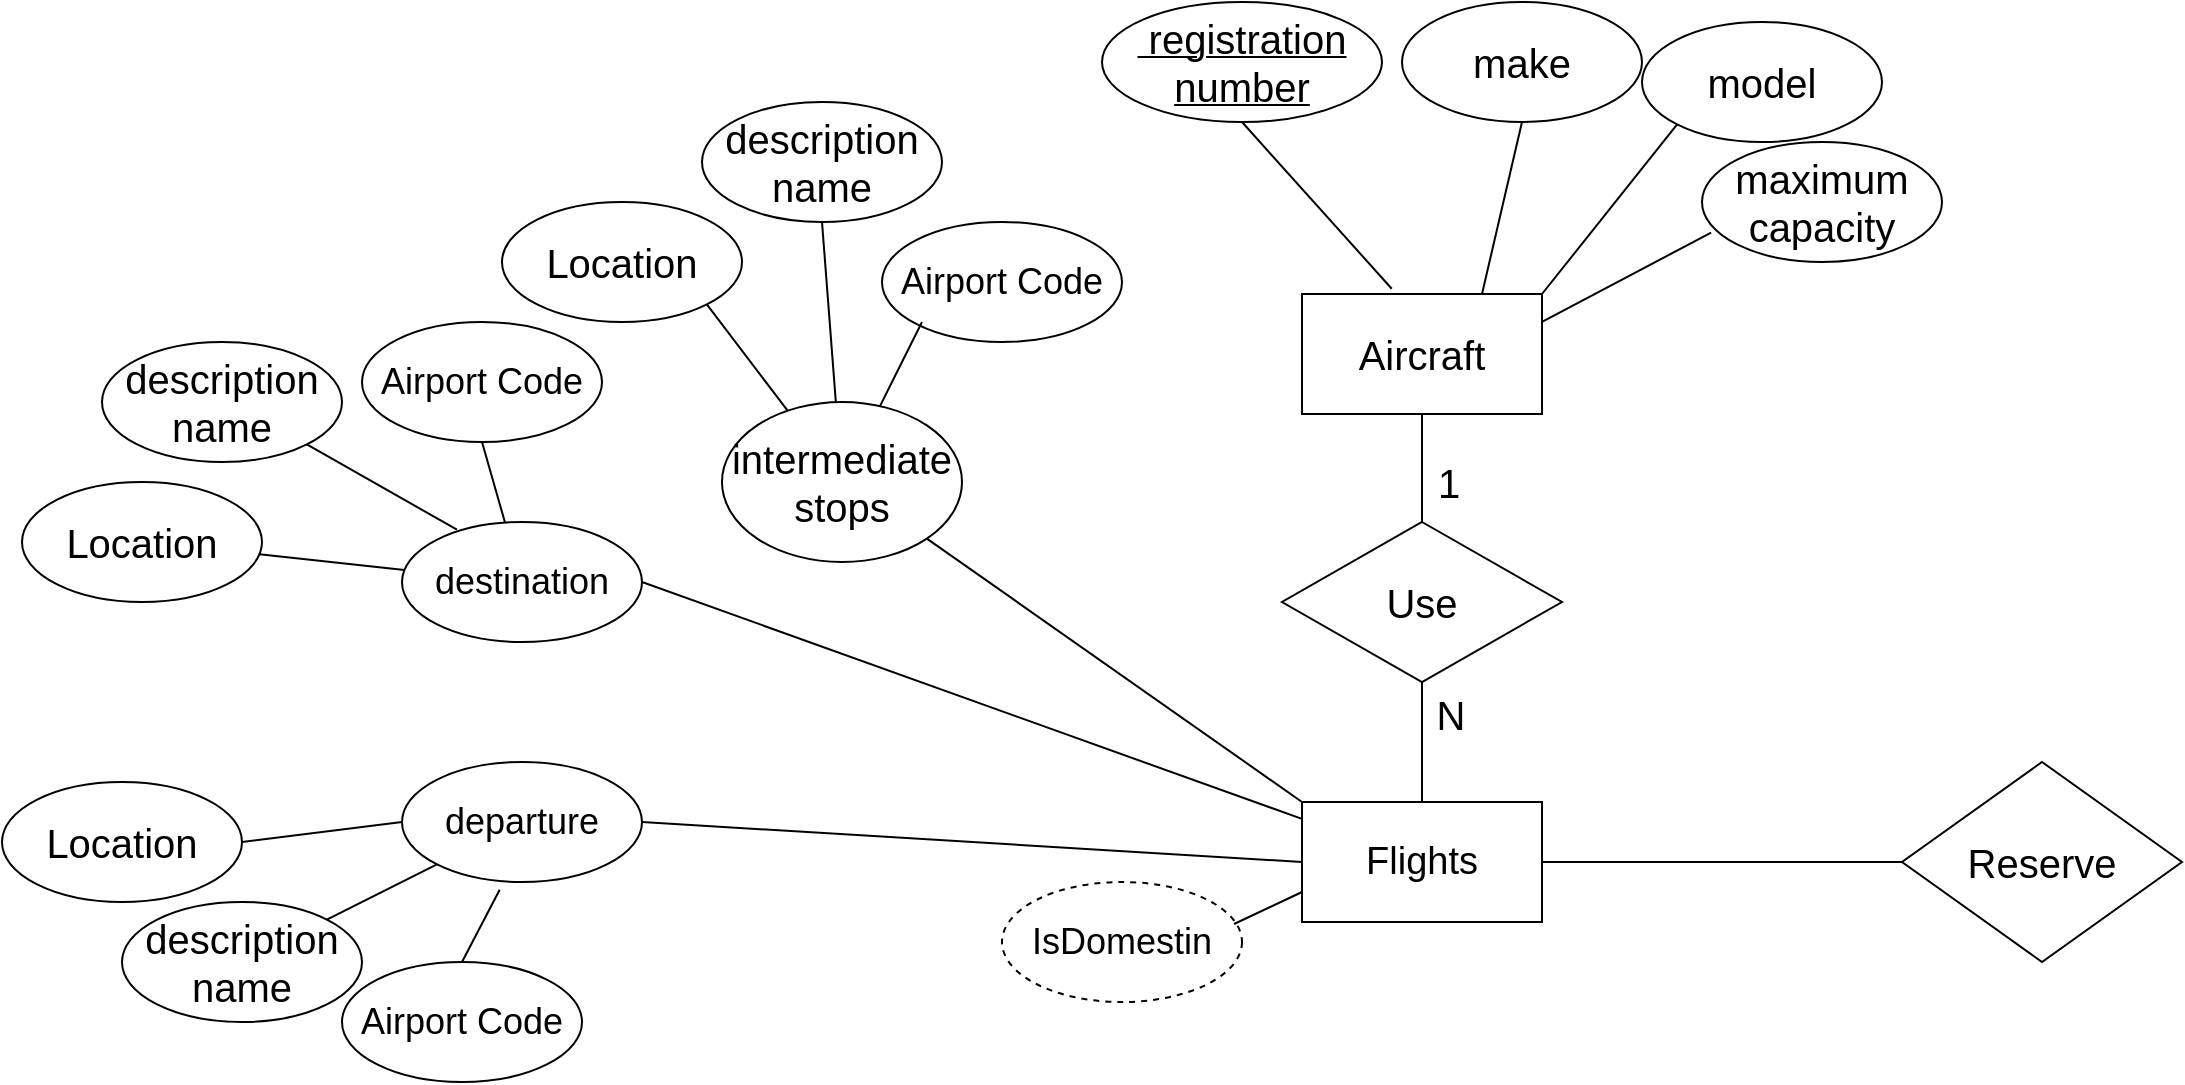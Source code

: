 <mxfile version="15.7.0" type="github">
  <diagram id="3nHWKs5S-ABrskF8WtKg" name="Page-1">
    <mxGraphModel dx="2014" dy="1089" grid="1" gridSize="10" guides="1" tooltips="1" connect="1" arrows="1" fold="1" page="1" pageScale="1" pageWidth="4681" pageHeight="3300" math="0" shadow="0">
      <root>
        <mxCell id="0" />
        <mxCell id="1" parent="0" />
        <mxCell id="D0vi7zzEL4y-7OBPKq5H-2" value="&lt;font style=&quot;font-size: 20px&quot;&gt;Aircraft&lt;/font&gt;" style="rounded=0;whiteSpace=wrap;html=1;" vertex="1" parent="1">
          <mxGeometry x="680" y="186" width="120" height="60" as="geometry" />
        </mxCell>
        <mxCell id="D0vi7zzEL4y-7OBPKq5H-3" value="&lt;u&gt;&lt;font style=&quot;font-size: 20px&quot;&gt;&amp;nbsp;registration number&lt;/font&gt;&lt;/u&gt;" style="ellipse;whiteSpace=wrap;html=1;" vertex="1" parent="1">
          <mxGeometry x="580" y="40" width="140" height="60" as="geometry" />
        </mxCell>
        <mxCell id="D0vi7zzEL4y-7OBPKq5H-4" value="" style="endArrow=none;html=1;rounded=0;entryX=0.5;entryY=1;entryDx=0;entryDy=0;exitX=0.374;exitY=-0.044;exitDx=0;exitDy=0;exitPerimeter=0;" edge="1" parent="1" source="D0vi7zzEL4y-7OBPKq5H-2" target="D0vi7zzEL4y-7OBPKq5H-3">
          <mxGeometry width="50" height="50" relative="1" as="geometry">
            <mxPoint x="730" y="186" as="sourcePoint" />
            <mxPoint x="780" y="136" as="targetPoint" />
          </mxGeometry>
        </mxCell>
        <mxCell id="D0vi7zzEL4y-7OBPKq5H-6" value="&lt;font style=&quot;font-size: 20px&quot;&gt;make&lt;/font&gt;" style="ellipse;whiteSpace=wrap;html=1;" vertex="1" parent="1">
          <mxGeometry x="730" y="40" width="120" height="60" as="geometry" />
        </mxCell>
        <mxCell id="D0vi7zzEL4y-7OBPKq5H-8" value="&lt;font style=&quot;font-size: 20px&quot;&gt;model&lt;/font&gt;" style="ellipse;whiteSpace=wrap;html=1;" vertex="1" parent="1">
          <mxGeometry x="850" y="50" width="120" height="60" as="geometry" />
        </mxCell>
        <mxCell id="D0vi7zzEL4y-7OBPKq5H-9" value="&lt;font style=&quot;font-size: 20px&quot;&gt;maximum capacity&lt;/font&gt;" style="ellipse;whiteSpace=wrap;html=1;" vertex="1" parent="1">
          <mxGeometry x="880" y="110" width="120" height="60" as="geometry" />
        </mxCell>
        <mxCell id="D0vi7zzEL4y-7OBPKq5H-11" value="" style="endArrow=none;html=1;rounded=0;entryX=0.5;entryY=1;entryDx=0;entryDy=0;" edge="1" parent="1" target="D0vi7zzEL4y-7OBPKq5H-6">
          <mxGeometry width="50" height="50" relative="1" as="geometry">
            <mxPoint x="770" y="186" as="sourcePoint" />
            <mxPoint x="820" y="136" as="targetPoint" />
          </mxGeometry>
        </mxCell>
        <mxCell id="D0vi7zzEL4y-7OBPKq5H-12" value="" style="endArrow=none;html=1;rounded=0;entryX=0;entryY=1;entryDx=0;entryDy=0;exitX=1;exitY=0;exitDx=0;exitDy=0;" edge="1" parent="1" source="D0vi7zzEL4y-7OBPKq5H-2" target="D0vi7zzEL4y-7OBPKq5H-8">
          <mxGeometry width="50" height="50" relative="1" as="geometry">
            <mxPoint x="790" y="206" as="sourcePoint" />
            <mxPoint x="840" y="156" as="targetPoint" />
          </mxGeometry>
        </mxCell>
        <mxCell id="D0vi7zzEL4y-7OBPKq5H-13" value="" style="endArrow=none;html=1;rounded=0;entryX=0.038;entryY=0.755;entryDx=0;entryDy=0;entryPerimeter=0;exitX=1;exitY=0.233;exitDx=0;exitDy=0;exitPerimeter=0;" edge="1" parent="1" source="D0vi7zzEL4y-7OBPKq5H-2" target="D0vi7zzEL4y-7OBPKq5H-9">
          <mxGeometry width="50" height="50" relative="1" as="geometry">
            <mxPoint x="790" y="216" as="sourcePoint" />
            <mxPoint x="840" y="166" as="targetPoint" />
          </mxGeometry>
        </mxCell>
        <mxCell id="D0vi7zzEL4y-7OBPKq5H-14" value="&lt;font style=&quot;font-size: 19px&quot;&gt;Flights&lt;/font&gt;" style="rounded=0;whiteSpace=wrap;html=1;" vertex="1" parent="1">
          <mxGeometry x="680" y="440" width="120" height="60" as="geometry" />
        </mxCell>
        <mxCell id="D0vi7zzEL4y-7OBPKq5H-16" value="&lt;font style=&quot;font-size: 18px&quot;&gt;destination&lt;/font&gt;" style="ellipse;whiteSpace=wrap;html=1;" vertex="1" parent="1">
          <mxGeometry x="230" y="300" width="120" height="60" as="geometry" />
        </mxCell>
        <mxCell id="D0vi7zzEL4y-7OBPKq5H-17" value="" style="endArrow=none;html=1;rounded=0;fontSize=20;exitX=1;exitY=0.5;exitDx=0;exitDy=0;" edge="1" parent="1" source="D0vi7zzEL4y-7OBPKq5H-16" target="D0vi7zzEL4y-7OBPKq5H-14">
          <mxGeometry width="50" height="50" relative="1" as="geometry">
            <mxPoint x="520" y="480" as="sourcePoint" />
            <mxPoint x="570" y="430" as="targetPoint" />
          </mxGeometry>
        </mxCell>
        <mxCell id="D0vi7zzEL4y-7OBPKq5H-19" value="&lt;span style=&quot;font-size: 18px&quot;&gt;IsDomestin&lt;/span&gt;" style="ellipse;whiteSpace=wrap;html=1;dashed=1;" vertex="1" parent="1">
          <mxGeometry x="530" y="480" width="120" height="60" as="geometry" />
        </mxCell>
        <mxCell id="D0vi7zzEL4y-7OBPKq5H-21" value="" style="endArrow=none;html=1;rounded=0;fontSize=20;entryX=0;entryY=0.75;entryDx=0;entryDy=0;exitX=0.967;exitY=0.35;exitDx=0;exitDy=0;exitPerimeter=0;" edge="1" parent="1" source="D0vi7zzEL4y-7OBPKq5H-19" target="D0vi7zzEL4y-7OBPKq5H-14">
          <mxGeometry width="50" height="50" relative="1" as="geometry">
            <mxPoint x="510" y="620" as="sourcePoint" />
            <mxPoint x="560" y="570" as="targetPoint" />
          </mxGeometry>
        </mxCell>
        <mxCell id="D0vi7zzEL4y-7OBPKq5H-23" value="" style="endArrow=none;html=1;rounded=0;fontSize=20;entryX=0;entryY=0.5;entryDx=0;entryDy=0;exitX=1;exitY=0.5;exitDx=0;exitDy=0;" edge="1" parent="1" source="D0vi7zzEL4y-7OBPKq5H-26" target="D0vi7zzEL4y-7OBPKq5H-14">
          <mxGeometry width="50" height="50" relative="1" as="geometry">
            <mxPoint x="350" y="450" as="sourcePoint" />
            <mxPoint x="760" y="340" as="targetPoint" />
          </mxGeometry>
        </mxCell>
        <mxCell id="D0vi7zzEL4y-7OBPKq5H-26" value="&lt;span style=&quot;font-size: 18px&quot;&gt;departure&lt;/span&gt;" style="ellipse;whiteSpace=wrap;html=1;" vertex="1" parent="1">
          <mxGeometry x="230" y="420" width="120" height="60" as="geometry" />
        </mxCell>
        <mxCell id="D0vi7zzEL4y-7OBPKq5H-28" value="&lt;span style=&quot;font-size: 18px&quot;&gt;Airport Code&lt;/span&gt;" style="ellipse;whiteSpace=wrap;html=1;" vertex="1" parent="1">
          <mxGeometry x="210" y="200" width="120" height="60" as="geometry" />
        </mxCell>
        <mxCell id="D0vi7zzEL4y-7OBPKq5H-29" value="" style="endArrow=none;html=1;rounded=0;fontSize=20;entryX=0.5;entryY=1;entryDx=0;entryDy=0;" edge="1" parent="1" source="D0vi7zzEL4y-7OBPKq5H-16" target="D0vi7zzEL4y-7OBPKq5H-28">
          <mxGeometry width="50" height="50" relative="1" as="geometry">
            <mxPoint x="710" y="380" as="sourcePoint" />
            <mxPoint x="760" y="330" as="targetPoint" />
          </mxGeometry>
        </mxCell>
        <mxCell id="D0vi7zzEL4y-7OBPKq5H-30" value="&lt;font style=&quot;font-size: 20px&quot;&gt;description name&lt;/font&gt;" style="ellipse;whiteSpace=wrap;html=1;" vertex="1" parent="1">
          <mxGeometry x="80" y="210" width="120" height="60" as="geometry" />
        </mxCell>
        <mxCell id="D0vi7zzEL4y-7OBPKq5H-31" value="&lt;font style=&quot;font-size: 20px&quot;&gt;Location&lt;/font&gt;" style="ellipse;whiteSpace=wrap;html=1;" vertex="1" parent="1">
          <mxGeometry x="40" y="280" width="120" height="60" as="geometry" />
        </mxCell>
        <mxCell id="D0vi7zzEL4y-7OBPKq5H-32" value="" style="endArrow=none;html=1;rounded=0;fontSize=20;entryX=1;entryY=1;entryDx=0;entryDy=0;exitX=0.229;exitY=0.064;exitDx=0;exitDy=0;exitPerimeter=0;" edge="1" parent="1" source="D0vi7zzEL4y-7OBPKq5H-16" target="D0vi7zzEL4y-7OBPKq5H-30">
          <mxGeometry width="50" height="50" relative="1" as="geometry">
            <mxPoint x="710" y="360" as="sourcePoint" />
            <mxPoint x="760" y="310" as="targetPoint" />
          </mxGeometry>
        </mxCell>
        <mxCell id="D0vi7zzEL4y-7OBPKq5H-34" value="" style="endArrow=none;html=1;rounded=0;fontSize=20;" edge="1" parent="1" source="D0vi7zzEL4y-7OBPKq5H-16" target="D0vi7zzEL4y-7OBPKq5H-31">
          <mxGeometry width="50" height="50" relative="1" as="geometry">
            <mxPoint x="710" y="360" as="sourcePoint" />
            <mxPoint x="760" y="310" as="targetPoint" />
          </mxGeometry>
        </mxCell>
        <mxCell id="D0vi7zzEL4y-7OBPKq5H-35" value="&lt;span style=&quot;font-size: 18px&quot;&gt;Airport Code&lt;/span&gt;" style="ellipse;whiteSpace=wrap;html=1;" vertex="1" parent="1">
          <mxGeometry x="200" y="520" width="120" height="60" as="geometry" />
        </mxCell>
        <mxCell id="D0vi7zzEL4y-7OBPKq5H-36" value="&lt;font style=&quot;font-size: 20px&quot;&gt;description name&lt;/font&gt;" style="ellipse;whiteSpace=wrap;html=1;" vertex="1" parent="1">
          <mxGeometry x="90" y="490" width="120" height="60" as="geometry" />
        </mxCell>
        <mxCell id="D0vi7zzEL4y-7OBPKq5H-37" value="&lt;font style=&quot;font-size: 20px&quot;&gt;Location&lt;/font&gt;" style="ellipse;whiteSpace=wrap;html=1;" vertex="1" parent="1">
          <mxGeometry x="30" y="430" width="120" height="60" as="geometry" />
        </mxCell>
        <mxCell id="D0vi7zzEL4y-7OBPKq5H-38" value="" style="endArrow=none;html=1;rounded=0;fontSize=20;exitX=0.5;exitY=0;exitDx=0;exitDy=0;entryX=0.407;entryY=1.064;entryDx=0;entryDy=0;entryPerimeter=0;" edge="1" parent="1" source="D0vi7zzEL4y-7OBPKq5H-35" target="D0vi7zzEL4y-7OBPKq5H-26">
          <mxGeometry width="50" height="50" relative="1" as="geometry">
            <mxPoint x="860" y="490" as="sourcePoint" />
            <mxPoint x="910" y="440" as="targetPoint" />
          </mxGeometry>
        </mxCell>
        <mxCell id="D0vi7zzEL4y-7OBPKq5H-39" value="" style="endArrow=none;html=1;rounded=0;fontSize=20;exitX=1;exitY=0;exitDx=0;exitDy=0;" edge="1" parent="1" source="D0vi7zzEL4y-7OBPKq5H-36" target="D0vi7zzEL4y-7OBPKq5H-26">
          <mxGeometry width="50" height="50" relative="1" as="geometry">
            <mxPoint x="860" y="490" as="sourcePoint" />
            <mxPoint x="910" y="440" as="targetPoint" />
          </mxGeometry>
        </mxCell>
        <mxCell id="D0vi7zzEL4y-7OBPKq5H-40" value="" style="endArrow=none;html=1;rounded=0;fontSize=20;exitX=1;exitY=0.5;exitDx=0;exitDy=0;entryX=0;entryY=0.5;entryDx=0;entryDy=0;" edge="1" parent="1" source="D0vi7zzEL4y-7OBPKq5H-37" target="D0vi7zzEL4y-7OBPKq5H-26">
          <mxGeometry width="50" height="50" relative="1" as="geometry">
            <mxPoint x="860" y="490" as="sourcePoint" />
            <mxPoint x="910" y="440" as="targetPoint" />
          </mxGeometry>
        </mxCell>
        <mxCell id="D0vi7zzEL4y-7OBPKq5H-41" value="&lt;span style=&quot;font-size: 18px&quot;&gt;Airport Code&lt;/span&gt;" style="ellipse;whiteSpace=wrap;html=1;" vertex="1" parent="1">
          <mxGeometry x="470" y="150" width="120" height="60" as="geometry" />
        </mxCell>
        <mxCell id="D0vi7zzEL4y-7OBPKq5H-42" value="&lt;font style=&quot;font-size: 20px&quot;&gt;description name&lt;/font&gt;" style="ellipse;whiteSpace=wrap;html=1;" vertex="1" parent="1">
          <mxGeometry x="380" y="90" width="120" height="60" as="geometry" />
        </mxCell>
        <mxCell id="D0vi7zzEL4y-7OBPKq5H-43" value="&lt;font style=&quot;font-size: 20px&quot;&gt;Location&lt;/font&gt;" style="ellipse;whiteSpace=wrap;html=1;" vertex="1" parent="1">
          <mxGeometry x="280" y="140" width="120" height="60" as="geometry" />
        </mxCell>
        <mxCell id="D0vi7zzEL4y-7OBPKq5H-44" value="intermediate stops" style="ellipse;whiteSpace=wrap;html=1;fontSize=20;align=center;" vertex="1" parent="1">
          <mxGeometry x="390" y="240" width="120" height="80" as="geometry" />
        </mxCell>
        <mxCell id="D0vi7zzEL4y-7OBPKq5H-45" value="" style="endArrow=none;html=1;rounded=0;fontSize=20;" edge="1" parent="1" source="D0vi7zzEL4y-7OBPKq5H-44">
          <mxGeometry width="50" height="50" relative="1" as="geometry">
            <mxPoint x="860" y="490" as="sourcePoint" />
            <mxPoint x="490" y="200" as="targetPoint" />
          </mxGeometry>
        </mxCell>
        <mxCell id="D0vi7zzEL4y-7OBPKq5H-46" value="" style="endArrow=none;html=1;rounded=0;fontSize=20;entryX=0.5;entryY=1;entryDx=0;entryDy=0;" edge="1" parent="1" source="D0vi7zzEL4y-7OBPKq5H-44" target="D0vi7zzEL4y-7OBPKq5H-42">
          <mxGeometry width="50" height="50" relative="1" as="geometry">
            <mxPoint x="720" y="250" as="sourcePoint" />
            <mxPoint x="910" y="440" as="targetPoint" />
          </mxGeometry>
        </mxCell>
        <mxCell id="D0vi7zzEL4y-7OBPKq5H-47" value="" style="endArrow=none;html=1;rounded=0;fontSize=20;entryX=1;entryY=1;entryDx=0;entryDy=0;" edge="1" parent="1" source="D0vi7zzEL4y-7OBPKq5H-44" target="D0vi7zzEL4y-7OBPKq5H-43">
          <mxGeometry width="50" height="50" relative="1" as="geometry">
            <mxPoint x="510" y="240" as="sourcePoint" />
            <mxPoint x="910" y="440" as="targetPoint" />
          </mxGeometry>
        </mxCell>
        <mxCell id="D0vi7zzEL4y-7OBPKq5H-48" value="" style="endArrow=none;html=1;rounded=0;fontSize=20;entryX=1;entryY=1;entryDx=0;entryDy=0;exitX=0;exitY=0;exitDx=0;exitDy=0;" edge="1" parent="1" source="D0vi7zzEL4y-7OBPKq5H-14" target="D0vi7zzEL4y-7OBPKq5H-44">
          <mxGeometry width="50" height="50" relative="1" as="geometry">
            <mxPoint x="860" y="490" as="sourcePoint" />
            <mxPoint x="910" y="440" as="targetPoint" />
          </mxGeometry>
        </mxCell>
        <mxCell id="D0vi7zzEL4y-7OBPKq5H-51" value="Use" style="rhombus;whiteSpace=wrap;html=1;fontSize=20;align=center;" vertex="1" parent="1">
          <mxGeometry x="670" y="300" width="140" height="80" as="geometry" />
        </mxCell>
        <mxCell id="D0vi7zzEL4y-7OBPKq5H-53" value="" style="endArrow=none;html=1;rounded=0;fontSize=20;exitX=0.5;exitY=0;exitDx=0;exitDy=0;entryX=0.5;entryY=1;entryDx=0;entryDy=0;" edge="1" parent="1" source="D0vi7zzEL4y-7OBPKq5H-14" target="D0vi7zzEL4y-7OBPKq5H-51">
          <mxGeometry width="50" height="50" relative="1" as="geometry">
            <mxPoint x="860" y="490" as="sourcePoint" />
            <mxPoint x="910" y="440" as="targetPoint" />
          </mxGeometry>
        </mxCell>
        <mxCell id="D0vi7zzEL4y-7OBPKq5H-54" value="" style="endArrow=none;html=1;rounded=0;fontSize=20;entryX=0.5;entryY=1;entryDx=0;entryDy=0;" edge="1" parent="1" source="D0vi7zzEL4y-7OBPKq5H-51" target="D0vi7zzEL4y-7OBPKq5H-2">
          <mxGeometry width="50" height="50" relative="1" as="geometry">
            <mxPoint x="860" y="490" as="sourcePoint" />
            <mxPoint x="910" y="440" as="targetPoint" />
          </mxGeometry>
        </mxCell>
        <mxCell id="D0vi7zzEL4y-7OBPKq5H-55" value="1" style="text;html=1;align=center;verticalAlign=middle;resizable=0;points=[];autosize=1;strokeColor=none;fillColor=none;fontSize=20;" vertex="1" parent="1">
          <mxGeometry x="738" y="265" width="30" height="30" as="geometry" />
        </mxCell>
        <mxCell id="D0vi7zzEL4y-7OBPKq5H-56" value="N" style="text;html=1;align=center;verticalAlign=middle;resizable=0;points=[];autosize=1;strokeColor=none;fillColor=none;fontSize=20;" vertex="1" parent="1">
          <mxGeometry x="739" y="381" width="30" height="30" as="geometry" />
        </mxCell>
        <mxCell id="D0vi7zzEL4y-7OBPKq5H-57" value="" style="endArrow=none;html=1;rounded=0;fontSize=20;exitX=1;exitY=0.5;exitDx=0;exitDy=0;" edge="1" parent="1" source="D0vi7zzEL4y-7OBPKq5H-14" target="D0vi7zzEL4y-7OBPKq5H-58">
          <mxGeometry width="50" height="50" relative="1" as="geometry">
            <mxPoint x="860" y="490" as="sourcePoint" />
            <mxPoint x="950" y="470" as="targetPoint" />
          </mxGeometry>
        </mxCell>
        <mxCell id="D0vi7zzEL4y-7OBPKq5H-58" value="Reserve" style="rhombus;whiteSpace=wrap;html=1;fontSize=20;align=center;" vertex="1" parent="1">
          <mxGeometry x="980" y="420" width="140" height="100" as="geometry" />
        </mxCell>
      </root>
    </mxGraphModel>
  </diagram>
</mxfile>
